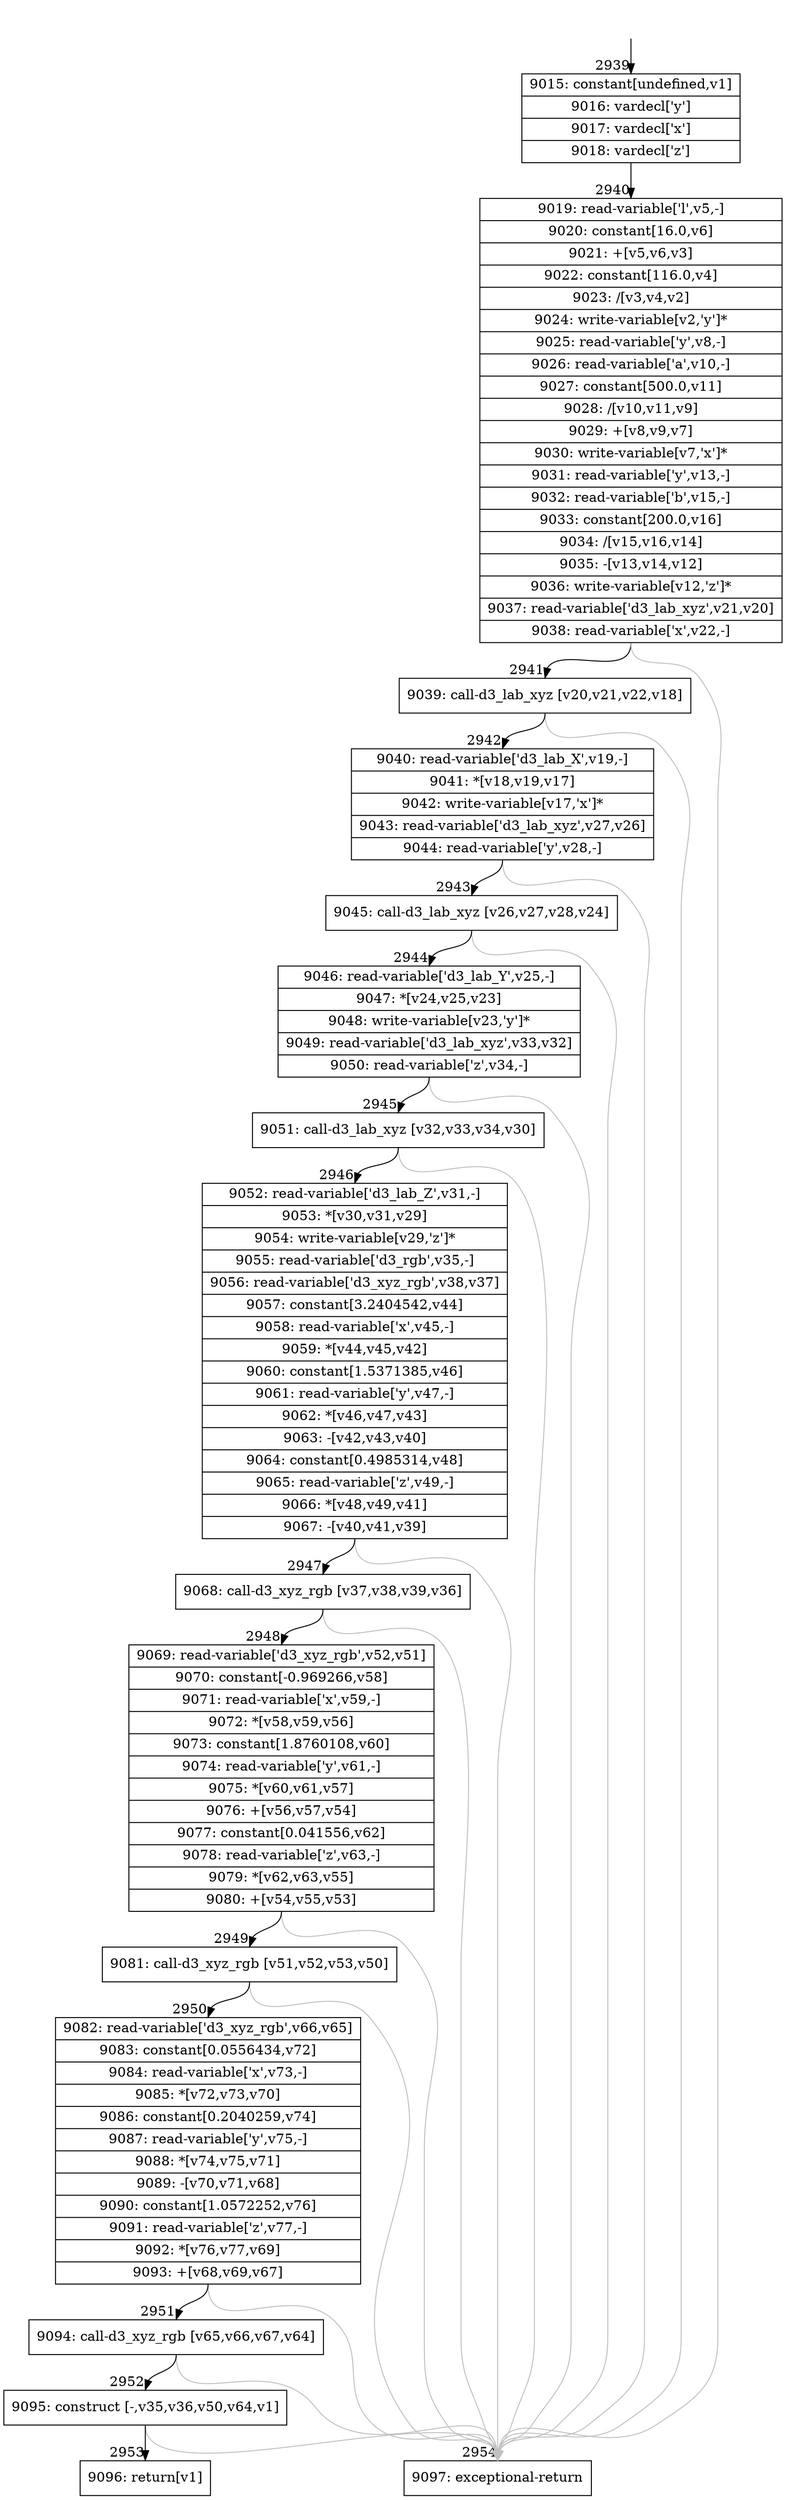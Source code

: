 digraph {
rankdir="TD"
BB_entry277[shape=none,label=""];
BB_entry277 -> BB2939 [tailport=s, headport=n, headlabel="    2939"]
BB2939 [shape=record label="{9015: constant[undefined,v1]|9016: vardecl['y']|9017: vardecl['x']|9018: vardecl['z']}" ] 
BB2939 -> BB2940 [tailport=s, headport=n, headlabel="      2940"]
BB2940 [shape=record label="{9019: read-variable['l',v5,-]|9020: constant[16.0,v6]|9021: +[v5,v6,v3]|9022: constant[116.0,v4]|9023: /[v3,v4,v2]|9024: write-variable[v2,'y']*|9025: read-variable['y',v8,-]|9026: read-variable['a',v10,-]|9027: constant[500.0,v11]|9028: /[v10,v11,v9]|9029: +[v8,v9,v7]|9030: write-variable[v7,'x']*|9031: read-variable['y',v13,-]|9032: read-variable['b',v15,-]|9033: constant[200.0,v16]|9034: /[v15,v16,v14]|9035: -[v13,v14,v12]|9036: write-variable[v12,'z']*|9037: read-variable['d3_lab_xyz',v21,v20]|9038: read-variable['x',v22,-]}" ] 
BB2940 -> BB2941 [tailport=s, headport=n, headlabel="      2941"]
BB2940 -> BB2954 [tailport=s, headport=n, color=gray, headlabel="      2954"]
BB2941 [shape=record label="{9039: call-d3_lab_xyz [v20,v21,v22,v18]}" ] 
BB2941 -> BB2942 [tailport=s, headport=n, headlabel="      2942"]
BB2941 -> BB2954 [tailport=s, headport=n, color=gray]
BB2942 [shape=record label="{9040: read-variable['d3_lab_X',v19,-]|9041: *[v18,v19,v17]|9042: write-variable[v17,'x']*|9043: read-variable['d3_lab_xyz',v27,v26]|9044: read-variable['y',v28,-]}" ] 
BB2942 -> BB2943 [tailport=s, headport=n, headlabel="      2943"]
BB2942 -> BB2954 [tailport=s, headport=n, color=gray]
BB2943 [shape=record label="{9045: call-d3_lab_xyz [v26,v27,v28,v24]}" ] 
BB2943 -> BB2944 [tailport=s, headport=n, headlabel="      2944"]
BB2943 -> BB2954 [tailport=s, headport=n, color=gray]
BB2944 [shape=record label="{9046: read-variable['d3_lab_Y',v25,-]|9047: *[v24,v25,v23]|9048: write-variable[v23,'y']*|9049: read-variable['d3_lab_xyz',v33,v32]|9050: read-variable['z',v34,-]}" ] 
BB2944 -> BB2945 [tailport=s, headport=n, headlabel="      2945"]
BB2944 -> BB2954 [tailport=s, headport=n, color=gray]
BB2945 [shape=record label="{9051: call-d3_lab_xyz [v32,v33,v34,v30]}" ] 
BB2945 -> BB2946 [tailport=s, headport=n, headlabel="      2946"]
BB2945 -> BB2954 [tailport=s, headport=n, color=gray]
BB2946 [shape=record label="{9052: read-variable['d3_lab_Z',v31,-]|9053: *[v30,v31,v29]|9054: write-variable[v29,'z']*|9055: read-variable['d3_rgb',v35,-]|9056: read-variable['d3_xyz_rgb',v38,v37]|9057: constant[3.2404542,v44]|9058: read-variable['x',v45,-]|9059: *[v44,v45,v42]|9060: constant[1.5371385,v46]|9061: read-variable['y',v47,-]|9062: *[v46,v47,v43]|9063: -[v42,v43,v40]|9064: constant[0.4985314,v48]|9065: read-variable['z',v49,-]|9066: *[v48,v49,v41]|9067: -[v40,v41,v39]}" ] 
BB2946 -> BB2947 [tailport=s, headport=n, headlabel="      2947"]
BB2946 -> BB2954 [tailport=s, headport=n, color=gray]
BB2947 [shape=record label="{9068: call-d3_xyz_rgb [v37,v38,v39,v36]}" ] 
BB2947 -> BB2948 [tailport=s, headport=n, headlabel="      2948"]
BB2947 -> BB2954 [tailport=s, headport=n, color=gray]
BB2948 [shape=record label="{9069: read-variable['d3_xyz_rgb',v52,v51]|9070: constant[-0.969266,v58]|9071: read-variable['x',v59,-]|9072: *[v58,v59,v56]|9073: constant[1.8760108,v60]|9074: read-variable['y',v61,-]|9075: *[v60,v61,v57]|9076: +[v56,v57,v54]|9077: constant[0.041556,v62]|9078: read-variable['z',v63,-]|9079: *[v62,v63,v55]|9080: +[v54,v55,v53]}" ] 
BB2948 -> BB2949 [tailport=s, headport=n, headlabel="      2949"]
BB2948 -> BB2954 [tailport=s, headport=n, color=gray]
BB2949 [shape=record label="{9081: call-d3_xyz_rgb [v51,v52,v53,v50]}" ] 
BB2949 -> BB2950 [tailport=s, headport=n, headlabel="      2950"]
BB2949 -> BB2954 [tailport=s, headport=n, color=gray]
BB2950 [shape=record label="{9082: read-variable['d3_xyz_rgb',v66,v65]|9083: constant[0.0556434,v72]|9084: read-variable['x',v73,-]|9085: *[v72,v73,v70]|9086: constant[0.2040259,v74]|9087: read-variable['y',v75,-]|9088: *[v74,v75,v71]|9089: -[v70,v71,v68]|9090: constant[1.0572252,v76]|9091: read-variable['z',v77,-]|9092: *[v76,v77,v69]|9093: +[v68,v69,v67]}" ] 
BB2950 -> BB2951 [tailport=s, headport=n, headlabel="      2951"]
BB2950 -> BB2954 [tailport=s, headport=n, color=gray]
BB2951 [shape=record label="{9094: call-d3_xyz_rgb [v65,v66,v67,v64]}" ] 
BB2951 -> BB2952 [tailport=s, headport=n, headlabel="      2952"]
BB2951 -> BB2954 [tailport=s, headport=n, color=gray]
BB2952 [shape=record label="{9095: construct [-,v35,v36,v50,v64,v1]}" ] 
BB2952 -> BB2953 [tailport=s, headport=n, headlabel="      2953"]
BB2952 -> BB2954 [tailport=s, headport=n, color=gray]
BB2953 [shape=record label="{9096: return[v1]}" ] 
BB2954 [shape=record label="{9097: exceptional-return}" ] 
//#$~ 1654
}
